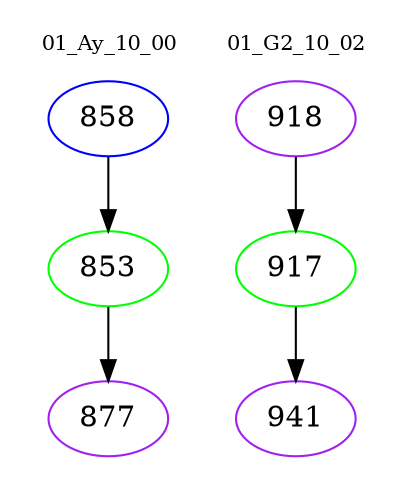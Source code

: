 digraph{
subgraph cluster_0 {
color = white
label = "01_Ay_10_00";
fontsize=10;
T0_858 [label="858", color="blue"]
T0_858 -> T0_853 [color="black"]
T0_853 [label="853", color="green"]
T0_853 -> T0_877 [color="black"]
T0_877 [label="877", color="purple"]
}
subgraph cluster_1 {
color = white
label = "01_G2_10_02";
fontsize=10;
T1_918 [label="918", color="purple"]
T1_918 -> T1_917 [color="black"]
T1_917 [label="917", color="green"]
T1_917 -> T1_941 [color="black"]
T1_941 [label="941", color="purple"]
}
}
